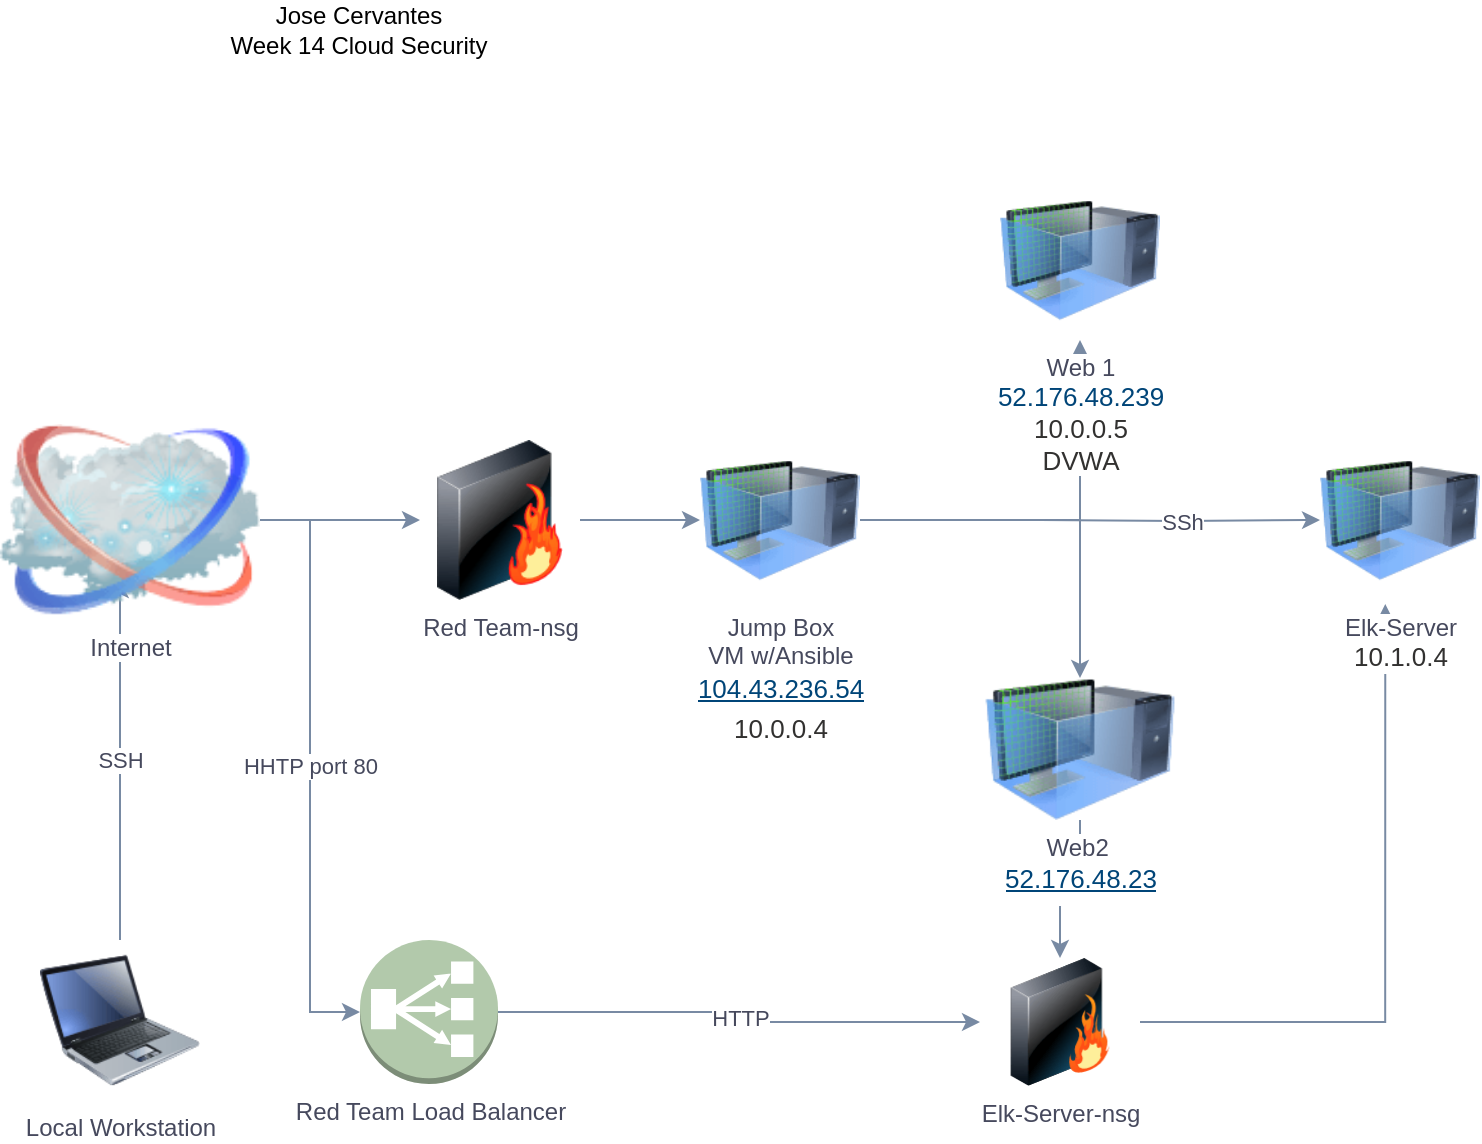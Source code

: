 <mxfile version="15.4.0" type="device"><diagram id="V9MvBwAyOOKuxYlBn3-I" name="Page-1"><mxGraphModel dx="768" dy="482" grid="1" gridSize="10" guides="1" tooltips="1" connect="1" arrows="1" fold="1" page="1" pageScale="1" pageWidth="850" pageHeight="1100" math="0" shadow="0"><root><mxCell id="0"/><mxCell id="1" parent="0"/><mxCell id="knmnbcRJy-dpXiN2NSF_-19" value="SSH" style="edgeStyle=orthogonalEdgeStyle;rounded=0;orthogonalLoop=1;jettySize=auto;html=1;strokeColor=#788AA3;fontColor=#46495D;" parent="1" source="HESfsgXw6nMYdovEPHqD-1" edge="1"><mxGeometry relative="1" as="geometry"><mxPoint x="90" y="550" as="targetPoint"/></mxGeometry></mxCell><mxCell id="HESfsgXw6nMYdovEPHqD-1" value="Local Workstation" style="image;html=1;image=img/lib/clip_art/computers/Laptop_128x128.png;fillColor=#B2C9AB;strokeColor=#788AA3;fontColor=#46495D;" parent="1" vertex="1"><mxGeometry x="50" y="730" width="80" height="80" as="geometry"/></mxCell><mxCell id="knmnbcRJy-dpXiN2NSF_-23" value="" style="edgeStyle=orthogonalEdgeStyle;rounded=0;orthogonalLoop=1;jettySize=auto;html=1;exitX=1;exitY=0.5;exitDx=0;exitDy=0;strokeColor=#788AA3;fontColor=#46495D;" parent="1" source="HESfsgXw6nMYdovEPHqD-4" target="knmnbcRJy-dpXiN2NSF_-6" edge="1"><mxGeometry relative="1" as="geometry"/></mxCell><mxCell id="HESfsgXw6nMYdovEPHqD-4" value="Red Team-nsg" style="image;html=1;image=img/lib/clip_art/networking/Firewall-page1_128x128.png;fillColor=#B2C9AB;strokeColor=#788AA3;fontColor=#46495D;" parent="1" vertex="1"><mxGeometry x="240" y="480" width="80" height="80" as="geometry"/></mxCell><mxCell id="knmnbcRJy-dpXiN2NSF_-22" style="edgeStyle=orthogonalEdgeStyle;rounded=0;orthogonalLoop=1;jettySize=auto;html=1;strokeColor=#788AA3;fontColor=#46495D;" parent="1" source="knmnbcRJy-dpXiN2NSF_-4" target="HESfsgXw6nMYdovEPHqD-4" edge="1"><mxGeometry relative="1" as="geometry"/></mxCell><mxCell id="knmnbcRJy-dpXiN2NSF_-28" value="HHTP port 80" style="edgeStyle=orthogonalEdgeStyle;rounded=0;orthogonalLoop=1;jettySize=auto;html=1;entryX=0;entryY=0.5;entryDx=0;entryDy=0;entryPerimeter=0;strokeColor=#788AA3;fontColor=#46495D;" parent="1" source="knmnbcRJy-dpXiN2NSF_-4" target="knmnbcRJy-dpXiN2NSF_-7" edge="1"><mxGeometry relative="1" as="geometry"/></mxCell><mxCell id="knmnbcRJy-dpXiN2NSF_-4" value="Internet" style="image;html=1;image=img/lib/clip_art/networking/Cloud_128x128.png;fillColor=#B2C9AB;strokeColor=#788AA3;fontColor=#46495D;" parent="1" vertex="1"><mxGeometry x="30" y="470" width="130" height="100" as="geometry"/></mxCell><mxCell id="knmnbcRJy-dpXiN2NSF_-30" style="edgeStyle=orthogonalEdgeStyle;rounded=0;orthogonalLoop=1;jettySize=auto;html=1;entryX=0.5;entryY=1;entryDx=0;entryDy=0;exitX=1;exitY=0.5;exitDx=0;exitDy=0;strokeColor=#788AA3;fontColor=#46495D;" parent="1" source="knmnbcRJy-dpXiN2NSF_-6" target="knmnbcRJy-dpXiN2NSF_-9" edge="1"><mxGeometry relative="1" as="geometry"><mxPoint x="570" y="590" as="sourcePoint"/><Array as="points"><mxPoint x="570" y="520"/></Array></mxGeometry></mxCell><mxCell id="knmnbcRJy-dpXiN2NSF_-31" style="edgeStyle=orthogonalEdgeStyle;rounded=0;orthogonalLoop=1;jettySize=auto;html=1;entryX=0.5;entryY=0;entryDx=0;entryDy=0;strokeColor=#788AA3;fontColor=#46495D;" parent="1" source="knmnbcRJy-dpXiN2NSF_-6" target="knmnbcRJy-dpXiN2NSF_-10" edge="1"><mxGeometry relative="1" as="geometry"><Array as="points"><mxPoint x="570" y="520"/></Array></mxGeometry></mxCell><mxCell id="knmnbcRJy-dpXiN2NSF_-33" value="SSh" style="edgeStyle=orthogonalEdgeStyle;rounded=0;orthogonalLoop=1;jettySize=auto;html=1;entryX=0;entryY=0.5;entryDx=0;entryDy=0;startArrow=none;strokeColor=#788AA3;fontColor=#46495D;" parent="1" target="knmnbcRJy-dpXiN2NSF_-11" edge="1"><mxGeometry relative="1" as="geometry"><mxPoint x="550" y="520" as="sourcePoint"/></mxGeometry></mxCell><mxCell id="knmnbcRJy-dpXiN2NSF_-6" value="Jump Box&lt;br&gt;VM w/Ansible&lt;br&gt;&lt;a class=&quot;msportalfx-text-primary fxc-essentials-value fxs-portal-text fxs-fxclick&quot; tabindex=&quot;0&quot; title=&quot;104.43.236.54&quot; id=&quot;_essentials_145&quot; href=&quot;https://portal.azure.com/#blade/HubsExtension/ResourceMenuBlade/id/%2Fsubscriptions%2F881722fe-6b9e-4f41-9790-bb04ef989351%2FresourceGroups%2FCrimson1-RedTeam%2Fproviders%2FMicrosoft.Network%2FpublicIPAddresses%2FJump-Box-Provisioner-ip/menuid/configuration&quot; style=&quot;font-size: 13px ; color: rgb(0 , 69 , 120) ; cursor: pointer ; outline-color: rgb(96 , 94 , 92) ; overflow: hidden ; height: 18px ; line-height: 18px ; display: inline-block ; text-overflow: ellipsis ; text-align: left ; max-width: 100% ; padding: 0px ; border: 0px ; font-family: &amp;#34;az_ea_font&amp;#34; , &amp;#34;segoe ui&amp;#34; , &amp;#34;az_font&amp;#34; , , , &amp;#34;blinkmacsystemfont&amp;#34; , &amp;#34;roboto&amp;#34; , &amp;#34;oxygen&amp;#34; , &amp;#34;ubuntu&amp;#34; , &amp;#34;cantarell&amp;#34; , &amp;#34;open sans&amp;#34; , &amp;#34;helvetica neue&amp;#34; , sans-serif ; outline-style: none&quot;&gt;104.43.236.54&lt;/a&gt;&lt;br&gt;&lt;span style=&quot;color: rgb(50 , 49 , 48) ; font-family: &amp;#34;az_ea_font&amp;#34; , &amp;#34;segoe ui&amp;#34; , &amp;#34;az_font&amp;#34; , , , &amp;#34;blinkmacsystemfont&amp;#34; , &amp;#34;roboto&amp;#34; , &amp;#34;oxygen&amp;#34; , &amp;#34;ubuntu&amp;#34; , &amp;#34;cantarell&amp;#34; , &amp;#34;open sans&amp;#34; , &amp;#34;helvetica neue&amp;#34; , sans-serif ; font-size: 13px&quot;&gt;10.0.0.4&lt;/span&gt;" style="image;html=1;image=img/lib/clip_art/computers/Virtual_Machine_128x128.png;fillColor=#B2C9AB;strokeColor=#788AA3;fontColor=#46495D;" parent="1" vertex="1"><mxGeometry x="380" y="480" width="80" height="80" as="geometry"/></mxCell><mxCell id="knmnbcRJy-dpXiN2NSF_-34" value="HTTP" style="edgeStyle=orthogonalEdgeStyle;rounded=0;orthogonalLoop=1;jettySize=auto;html=1;entryX=0;entryY=0.5;entryDx=0;entryDy=0;strokeColor=#788AA3;fontColor=#46495D;" parent="1" source="knmnbcRJy-dpXiN2NSF_-7" target="knmnbcRJy-dpXiN2NSF_-8" edge="1"><mxGeometry relative="1" as="geometry"/></mxCell><mxCell id="knmnbcRJy-dpXiN2NSF_-7" value="Red Team Load Balancer" style="outlineConnect=0;dashed=0;verticalLabelPosition=bottom;verticalAlign=top;align=center;html=1;shape=mxgraph.aws3.classic_load_balancer;fillColor=#B2C9AB;strokeColor=#788AA3;fontColor=#46495D;" parent="1" vertex="1"><mxGeometry x="210" y="730" width="69" height="72" as="geometry"/></mxCell><mxCell id="knmnbcRJy-dpXiN2NSF_-32" style="edgeStyle=orthogonalEdgeStyle;rounded=0;orthogonalLoop=1;jettySize=auto;html=1;entryX=0.408;entryY=1.025;entryDx=0;entryDy=0;entryPerimeter=0;strokeColor=#788AA3;fontColor=#46495D;" parent="1" source="knmnbcRJy-dpXiN2NSF_-8" target="knmnbcRJy-dpXiN2NSF_-11" edge="1"><mxGeometry relative="1" as="geometry"/></mxCell><mxCell id="knmnbcRJy-dpXiN2NSF_-8" value="Elk-Server-nsg" style="image;html=1;image=img/lib/clip_art/networking/Firewall_128x128.png;fillColor=#B2C9AB;strokeColor=#788AA3;fontColor=#46495D;" parent="1" vertex="1"><mxGeometry x="520" y="739" width="80" height="64" as="geometry"/></mxCell><mxCell id="knmnbcRJy-dpXiN2NSF_-9" value="Web 1&lt;br&gt;&lt;span style=&quot;color: rgb(0 , 69 , 120) ; font-family: &amp;#34;az_ea_font&amp;#34; , &amp;#34;segoe ui&amp;#34; , &amp;#34;az_font&amp;#34; , , , &amp;#34;blinkmacsystemfont&amp;#34; , &amp;#34;roboto&amp;#34; , &amp;#34;oxygen&amp;#34; , &amp;#34;ubuntu&amp;#34; , &amp;#34;cantarell&amp;#34; , &amp;#34;open sans&amp;#34; , &amp;#34;helvetica neue&amp;#34; , sans-serif ; font-size: 13px&quot;&gt;52.176.48.239&lt;/span&gt;&lt;br&gt;&lt;span style=&quot;color: rgb(50 , 49 , 48) ; font-family: &amp;#34;az_ea_font&amp;#34; , &amp;#34;segoe ui&amp;#34; , &amp;#34;az_font&amp;#34; , , , &amp;#34;blinkmacsystemfont&amp;#34; , &amp;#34;roboto&amp;#34; , &amp;#34;oxygen&amp;#34; , &amp;#34;ubuntu&amp;#34; , &amp;#34;cantarell&amp;#34; , &amp;#34;open sans&amp;#34; , &amp;#34;helvetica neue&amp;#34; , sans-serif ; font-size: 13px&quot;&gt;10.0.0.5&lt;br&gt;DVWA&lt;br&gt;&lt;/span&gt;" style="image;html=1;image=img/lib/clip_art/computers/Virtual_Machine_128x128.png;fillColor=#B2C9AB;strokeColor=#788AA3;fontColor=#46495D;" parent="1" vertex="1"><mxGeometry x="530" y="350" width="80" height="80" as="geometry"/></mxCell><mxCell id="wQ--F7f2I61Y4CiNFOBC-2" value="" style="edgeStyle=orthogonalEdgeStyle;curved=0;rounded=1;sketch=0;orthogonalLoop=1;jettySize=auto;html=1;fontColor=#46495D;strokeColor=#788AA3;fillColor=#B2C9AB;" parent="1" source="knmnbcRJy-dpXiN2NSF_-10" target="knmnbcRJy-dpXiN2NSF_-8" edge="1"><mxGeometry relative="1" as="geometry"/></mxCell><mxCell id="knmnbcRJy-dpXiN2NSF_-10" value="Web2&amp;nbsp;&lt;br&gt;&lt;a class=&quot;msportalfx-text-primary fxc-essentials-value fxs-portal-text fxs-fxclick&quot; tabindex=&quot;0&quot; title=&quot;52.176.48.239&quot; id=&quot;_essentials_325&quot; href=&quot;https://portal.azure.com/#blade/HubsExtension/ResourceMenuBlade/id/%2Fsubscriptions%2F881722fe-6b9e-4f41-9790-bb04ef989351%2FresourceGroups%2FCrimson1-RedTeam%2Fproviders%2FMicrosoft.Network%2FpublicIPAddresses%2FRedTeam-LB/menuid/configuration&quot; style=&quot;font-weight: inherit ; font-size: 13px ; color: rgb(0 , 69 , 120) ; cursor: pointer ; outline-color: rgb(96 , 94 , 92) ; overflow: hidden ; height: 18px ; line-height: 18px ; display: inline-block ; text-overflow: ellipsis ; text-align: left ; max-width: 100% ; padding: 0px ; border: 0px ; outline-style: none&quot;&gt;52.176.48.23&lt;/a&gt;" style="image;html=1;image=img/lib/clip_art/computers/Virtual_Machine_128x128.png;fillColor=#B2C9AB;strokeColor=#788AA3;fontColor=#46495D;" parent="1" vertex="1"><mxGeometry x="520" y="599" width="100" height="71" as="geometry"/></mxCell><mxCell id="knmnbcRJy-dpXiN2NSF_-11" value="Elk-Server&lt;br&gt;&lt;span style=&quot;color: rgb(50 , 49 , 48) ; font-family: &amp;#34;az_ea_font&amp;#34; , &amp;#34;segoe ui&amp;#34; , &amp;#34;az_font&amp;#34; , , , &amp;#34;blinkmacsystemfont&amp;#34; , &amp;#34;roboto&amp;#34; , &amp;#34;oxygen&amp;#34; , &amp;#34;ubuntu&amp;#34; , &amp;#34;cantarell&amp;#34; , &amp;#34;open sans&amp;#34; , &amp;#34;helvetica neue&amp;#34; , sans-serif ; font-size: 13px&quot;&gt;10.1.0.4&lt;/span&gt;" style="image;html=1;image=img/lib/clip_art/computers/Virtual_Machine_128x128.png;fillColor=#B2C9AB;strokeColor=#788AA3;fontColor=#46495D;" parent="1" vertex="1"><mxGeometry x="690" y="480" width="80" height="80" as="geometry"/></mxCell><mxCell id="y1HMrBXcntOFfbhDlyaP-1" value="Jose Cervantes&lt;br&gt;Week 14 Cloud Security" style="text;html=1;align=center;verticalAlign=middle;resizable=0;points=[];autosize=1;strokeColor=none;fillColor=none;" vertex="1" parent="1"><mxGeometry x="139" y="260" width="140" height="30" as="geometry"/></mxCell></root></mxGraphModel></diagram></mxfile>